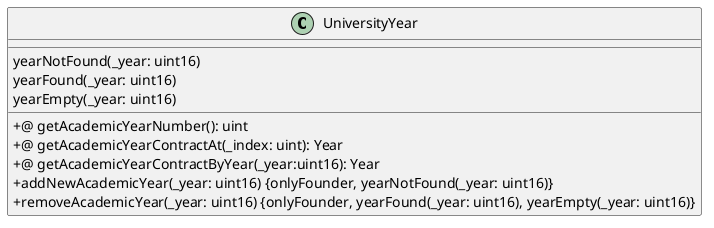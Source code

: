 @startuml
skinparam classAttributeIconSize 0
class UniversityYear {
__
yearNotFound(_year: uint16)
yearFound(_year: uint16)
yearEmpty(_year: uint16)
__
+@ getAcademicYearNumber(): uint
+@ getAcademicYearContractAt(_index: uint): Year
+@ getAcademicYearContractByYear(_year:uint16): Year
+ addNewAcademicYear(_year: uint16) {onlyFounder, yearNotFound(_year: uint16)}
+ removeAcademicYear(_year: uint16) {onlyFounder, yearFound(_year: uint16), yearEmpty(_year: uint16)}
}
@enduml
